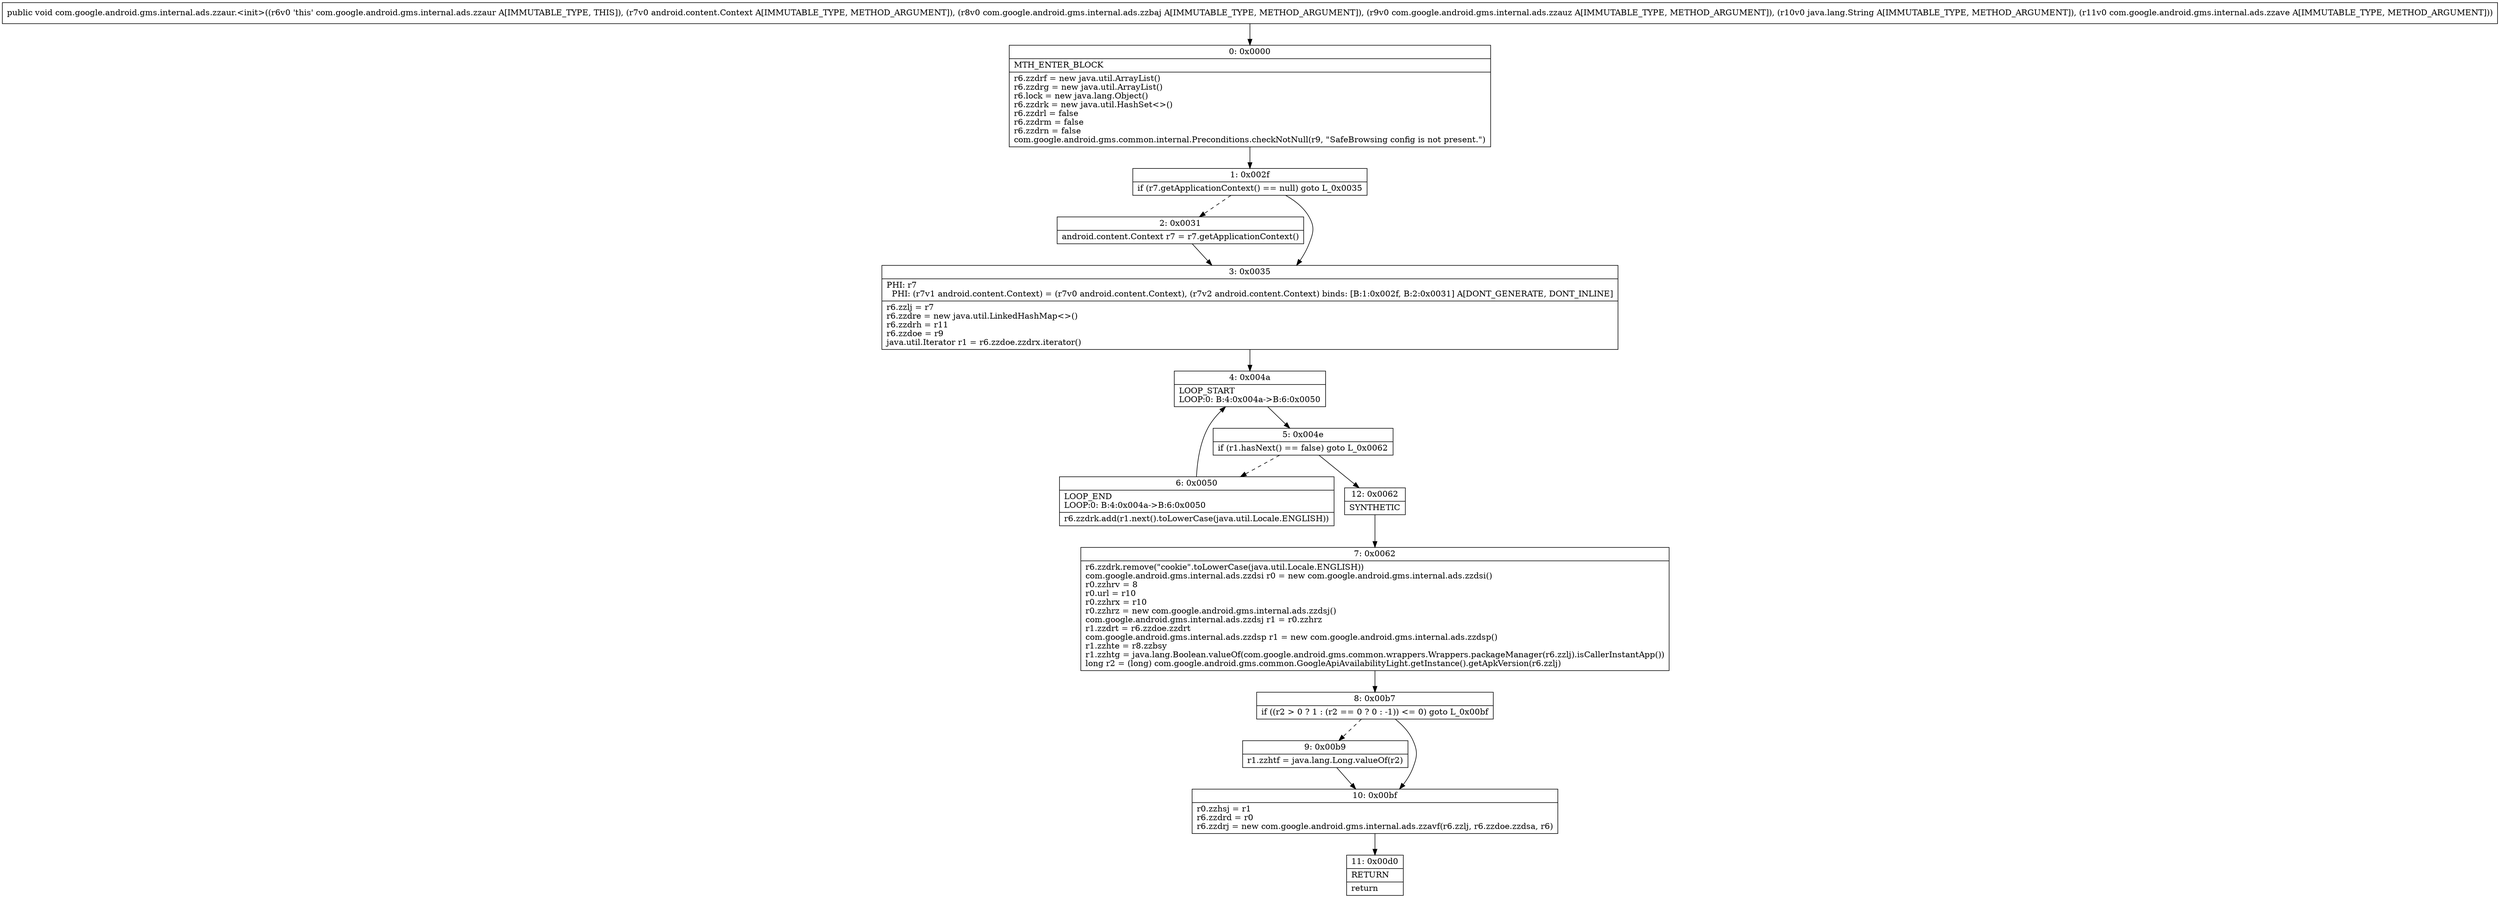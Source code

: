 digraph "CFG forcom.google.android.gms.internal.ads.zzaur.\<init\>(Landroid\/content\/Context;Lcom\/google\/android\/gms\/internal\/ads\/zzbaj;Lcom\/google\/android\/gms\/internal\/ads\/zzauz;Ljava\/lang\/String;Lcom\/google\/android\/gms\/internal\/ads\/zzave;)V" {
Node_0 [shape=record,label="{0\:\ 0x0000|MTH_ENTER_BLOCK\l|r6.zzdrf = new java.util.ArrayList()\lr6.zzdrg = new java.util.ArrayList()\lr6.lock = new java.lang.Object()\lr6.zzdrk = new java.util.HashSet\<\>()\lr6.zzdrl = false\lr6.zzdrm = false\lr6.zzdrn = false\lcom.google.android.gms.common.internal.Preconditions.checkNotNull(r9, \"SafeBrowsing config is not present.\")\l}"];
Node_1 [shape=record,label="{1\:\ 0x002f|if (r7.getApplicationContext() == null) goto L_0x0035\l}"];
Node_2 [shape=record,label="{2\:\ 0x0031|android.content.Context r7 = r7.getApplicationContext()\l}"];
Node_3 [shape=record,label="{3\:\ 0x0035|PHI: r7 \l  PHI: (r7v1 android.content.Context) = (r7v0 android.content.Context), (r7v2 android.content.Context) binds: [B:1:0x002f, B:2:0x0031] A[DONT_GENERATE, DONT_INLINE]\l|r6.zzlj = r7\lr6.zzdre = new java.util.LinkedHashMap\<\>()\lr6.zzdrh = r11\lr6.zzdoe = r9\ljava.util.Iterator r1 = r6.zzdoe.zzdrx.iterator()\l}"];
Node_4 [shape=record,label="{4\:\ 0x004a|LOOP_START\lLOOP:0: B:4:0x004a\-\>B:6:0x0050\l}"];
Node_5 [shape=record,label="{5\:\ 0x004e|if (r1.hasNext() == false) goto L_0x0062\l}"];
Node_6 [shape=record,label="{6\:\ 0x0050|LOOP_END\lLOOP:0: B:4:0x004a\-\>B:6:0x0050\l|r6.zzdrk.add(r1.next().toLowerCase(java.util.Locale.ENGLISH))\l}"];
Node_7 [shape=record,label="{7\:\ 0x0062|r6.zzdrk.remove(\"cookie\".toLowerCase(java.util.Locale.ENGLISH))\lcom.google.android.gms.internal.ads.zzdsi r0 = new com.google.android.gms.internal.ads.zzdsi()\lr0.zzhrv = 8\lr0.url = r10\lr0.zzhrx = r10\lr0.zzhrz = new com.google.android.gms.internal.ads.zzdsj()\lcom.google.android.gms.internal.ads.zzdsj r1 = r0.zzhrz\lr1.zzdrt = r6.zzdoe.zzdrt\lcom.google.android.gms.internal.ads.zzdsp r1 = new com.google.android.gms.internal.ads.zzdsp()\lr1.zzhte = r8.zzbsy\lr1.zzhtg = java.lang.Boolean.valueOf(com.google.android.gms.common.wrappers.Wrappers.packageManager(r6.zzlj).isCallerInstantApp())\llong r2 = (long) com.google.android.gms.common.GoogleApiAvailabilityLight.getInstance().getApkVersion(r6.zzlj)\l}"];
Node_8 [shape=record,label="{8\:\ 0x00b7|if ((r2 \> 0 ? 1 : (r2 == 0 ? 0 : \-1)) \<= 0) goto L_0x00bf\l}"];
Node_9 [shape=record,label="{9\:\ 0x00b9|r1.zzhtf = java.lang.Long.valueOf(r2)\l}"];
Node_10 [shape=record,label="{10\:\ 0x00bf|r0.zzhsj = r1\lr6.zzdrd = r0\lr6.zzdrj = new com.google.android.gms.internal.ads.zzavf(r6.zzlj, r6.zzdoe.zzdsa, r6)\l}"];
Node_11 [shape=record,label="{11\:\ 0x00d0|RETURN\l|return\l}"];
Node_12 [shape=record,label="{12\:\ 0x0062|SYNTHETIC\l}"];
MethodNode[shape=record,label="{public void com.google.android.gms.internal.ads.zzaur.\<init\>((r6v0 'this' com.google.android.gms.internal.ads.zzaur A[IMMUTABLE_TYPE, THIS]), (r7v0 android.content.Context A[IMMUTABLE_TYPE, METHOD_ARGUMENT]), (r8v0 com.google.android.gms.internal.ads.zzbaj A[IMMUTABLE_TYPE, METHOD_ARGUMENT]), (r9v0 com.google.android.gms.internal.ads.zzauz A[IMMUTABLE_TYPE, METHOD_ARGUMENT]), (r10v0 java.lang.String A[IMMUTABLE_TYPE, METHOD_ARGUMENT]), (r11v0 com.google.android.gms.internal.ads.zzave A[IMMUTABLE_TYPE, METHOD_ARGUMENT])) }"];
MethodNode -> Node_0;
Node_0 -> Node_1;
Node_1 -> Node_2[style=dashed];
Node_1 -> Node_3;
Node_2 -> Node_3;
Node_3 -> Node_4;
Node_4 -> Node_5;
Node_5 -> Node_6[style=dashed];
Node_5 -> Node_12;
Node_6 -> Node_4;
Node_7 -> Node_8;
Node_8 -> Node_9[style=dashed];
Node_8 -> Node_10;
Node_9 -> Node_10;
Node_10 -> Node_11;
Node_12 -> Node_7;
}

